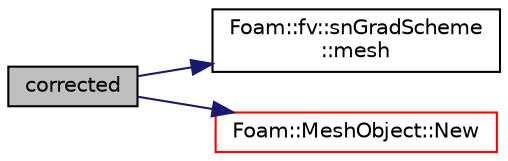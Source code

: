 digraph "corrected"
{
  bgcolor="transparent";
  edge [fontname="Helvetica",fontsize="10",labelfontname="Helvetica",labelfontsize="10"];
  node [fontname="Helvetica",fontsize="10",shape=record];
  rankdir="LR";
  Node1 [label="corrected",height=0.2,width=0.4,color="black", fillcolor="grey75", style="filled" fontcolor="black"];
  Node1 -> Node2 [color="midnightblue",fontsize="10",style="solid",fontname="Helvetica"];
  Node2 [label="Foam::fv::snGradScheme\l::mesh",height=0.2,width=0.4,color="black",URL="$classFoam_1_1fv_1_1snGradScheme.html#a9687e6999ad5ae21072ec74623f049ff",tooltip="Return mesh reference. "];
  Node1 -> Node3 [color="midnightblue",fontsize="10",style="solid",fontname="Helvetica"];
  Node3 [label="Foam::MeshObject::New",height=0.2,width=0.4,color="red",URL="$classFoam_1_1MeshObject.html#a86334f5b5007fec5e7a1c9bff77674fb",tooltip="Get existing or create a new MeshObject. "];
}
